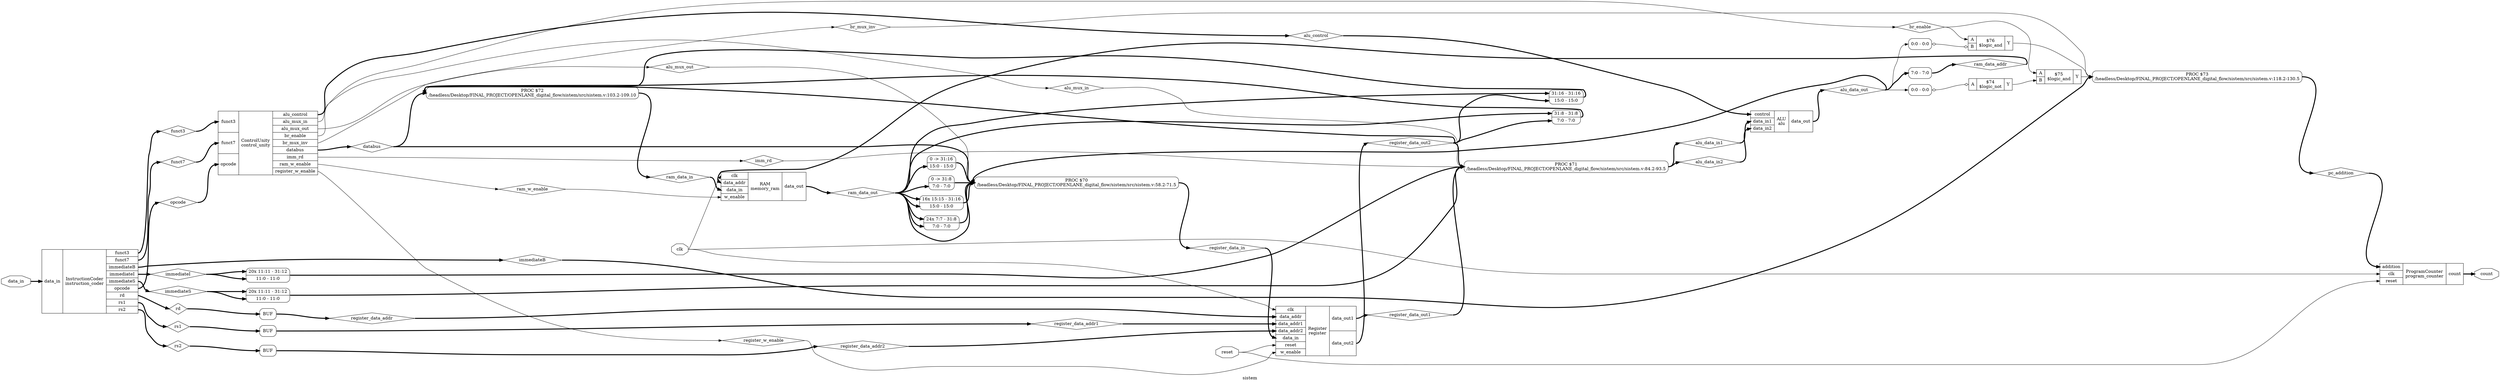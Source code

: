 digraph "sistem" {
label="sistem";
rankdir="LR";
remincross=true;
n17 [ shape=diamond, label="databus", color="black", fontcolor="black" ];
n18 [ shape=diamond, label="br_enable", color="black", fontcolor="black" ];
n19 [ shape=diamond, label="br_mux_inv", color="black", fontcolor="black" ];
n20 [ shape=diamond, label="ram_w_enable", color="black", fontcolor="black" ];
n21 [ shape=diamond, label="alu_mux_out", color="black", fontcolor="black" ];
n22 [ shape=diamond, label="alu_mux_in", color="black", fontcolor="black" ];
n23 [ shape=diamond, label="alu_control", color="black", fontcolor="black" ];
n24 [ shape=diamond, label="imm_rd", color="black", fontcolor="black" ];
n25 [ shape=diamond, label="register_w_enable", color="black", fontcolor="black" ];
n26 [ shape=diamond, label="immediateB", color="black", fontcolor="black" ];
n27 [ shape=diamond, label="immediateS", color="black", fontcolor="black" ];
n28 [ shape=diamond, label="immediateI", color="black", fontcolor="black" ];
n29 [ shape=diamond, label="rs2", color="black", fontcolor="black" ];
n30 [ shape=diamond, label="rs1", color="black", fontcolor="black" ];
n31 [ shape=diamond, label="rd", color="black", fontcolor="black" ];
n32 [ shape=diamond, label="opcode", color="black", fontcolor="black" ];
n33 [ shape=diamond, label="funct3", color="black", fontcolor="black" ];
n34 [ shape=diamond, label="funct7", color="black", fontcolor="black" ];
n35 [ shape=diamond, label="pc_addition", color="black", fontcolor="black" ];
n36 [ shape=diamond, label="ram_data_addr", color="black", fontcolor="black" ];
n37 [ shape=diamond, label="ram_data_out", color="black", fontcolor="black" ];
n38 [ shape=diamond, label="ram_data_in", color="black", fontcolor="black" ];
n39 [ shape=diamond, label="alu_data_out", color="black", fontcolor="black" ];
n40 [ shape=diamond, label="alu_data_in2", color="black", fontcolor="black" ];
n41 [ shape=diamond, label="alu_data_in1", color="black", fontcolor="black" ];
n42 [ shape=diamond, label="register_data_out2", color="black", fontcolor="black" ];
n43 [ shape=diamond, label="register_data_out1", color="black", fontcolor="black" ];
n44 [ shape=diamond, label="register_data_addr2", color="black", fontcolor="black" ];
n45 [ shape=diamond, label="register_data_addr1", color="black", fontcolor="black" ];
n46 [ shape=diamond, label="register_data_addr", color="black", fontcolor="black" ];
n47 [ shape=diamond, label="register_data_in", color="black", fontcolor="black" ];
n48 [ shape=octagon, label="count", color="black", fontcolor="black" ];
n49 [ shape=octagon, label="data_in", color="black", fontcolor="black" ];
n50 [ shape=octagon, label="reset", color="black", fontcolor="black" ];
n51 [ shape=octagon, label="clk", color="black", fontcolor="black" ];
c52 [ shape=record, label="{{<p33> funct3|<p34> funct7|<p32> opcode}|ControlUnity\ncontrol_unity|{<p23> alu_control|<p22> alu_mux_in|<p21> alu_mux_out|<p18> br_enable|<p19> br_mux_inv|<p17> databus|<p24> imm_rd|<p20> ram_w_enable|<p25> register_w_enable}}" ];
c53 [ shape=record, label="{{<p49> data_in}|InstructionCoder\ninstruction_coder|{<p33> funct3|<p34> funct7|<p26> immediateB|<p28> immediateI|<p27> immediateS|<p32> opcode|<p31> rd|<p30> rs1|<p29> rs2}}" ];
c55 [ shape=record, label="{{<p54> addition|<p51> clk|<p50> reset}|ProgramCounter\nprogram_counter|{<p48> count}}" ];
c59 [ shape=record, label="{{<p56> A|<p57> B}|$76\n$logic_and|{<p58> Y}}" ];
x0 [ shape=record, style=rounded, label="<s0> 0:0 - 0:0 " ];
x0:e -> c59:p57:w [arrowhead=odiamond, arrowtail=odiamond, dir=both, color="black", label=""];
c60 [ shape=record, label="{{<p56> A|<p57> B}|$75\n$logic_and|{<p58> Y}}" ];
c61 [ shape=record, label="{{<p56> A}|$74\n$logic_not|{<p58> Y}}" ];
x1 [ shape=record, style=rounded, label="<s0> 0:0 - 0:0 " ];
x1:e -> c61:p56:w [arrowhead=odiamond, arrowtail=odiamond, dir=both, color="black", label=""];
c65 [ shape=record, label="{{<p51> clk|<p62> data_addr|<p49> data_in|<p63> w_enable}|RAM\nmemory_ram|{<p64> data_out}}" ];
c69 [ shape=record, label="{{<p66> control|<p67> data_in1|<p68> data_in2}|ALU\nalu|{<p64> data_out}}" ];
c74 [ shape=record, label="{{<p51> clk|<p62> data_addr|<p70> data_addr1|<p71> data_addr2|<p49> data_in|<p50> reset|<p63> w_enable}|Register\nregister|{<p72> data_out1|<p73> data_out2}}" ];
p2 [shape=box, style=rounded, label="PROC $73\n/headless/Desktop/FINAL_PROJECT/OPENLANE_digital_flow/sistem/src/sistem.v:118.2-130.5"];
x4 [ shape=record, style=rounded, label="<s1> 31:16 - 31:16 |<s0> 15:0 - 15:0 " ];
x5 [ shape=record, style=rounded, label="<s1> 31:8 - 31:8 |<s0> 7:0 - 7:0 " ];
p3 [shape=box, style=rounded, label="PROC $72\n/headless/Desktop/FINAL_PROJECT/OPENLANE_digital_flow/sistem/src/sistem.v:103.2-109.10"];
x7 [ shape=record, style=rounded, label="<s20> 20x 11:11 - 31:12 |<s0> 11:0 - 11:0 " ];
x8 [ shape=record, style=rounded, label="<s20> 20x 11:11 - 31:12 |<s0> 11:0 - 11:0 " ];
p6 [shape=box, style=rounded, label="PROC $71\n/headless/Desktop/FINAL_PROJECT/OPENLANE_digital_flow/sistem/src/sistem.v:84.2-93.5"];
x10 [ shape=record, style=rounded, label="0 -&gt; 31:16 |<s0> 15:0 - 15:0 " ];
x11 [ shape=record, style=rounded, label="0 -&gt; 31:8 |<s0> 7:0 - 7:0 " ];
x12 [ shape=record, style=rounded, label="<s16> 16x 15:15 - 31:16 |<s0> 15:0 - 15:0 " ];
x13 [ shape=record, style=rounded, label="<s24> 24x 7:7 - 31:8 |<s0> 7:0 - 7:0 " ];
p9 [shape=box, style=rounded, label="PROC $70\n/headless/Desktop/FINAL_PROJECT/OPENLANE_digital_flow/sistem/src/sistem.v:58.2-71.5"];
x14 [shape=box, style=rounded, label="BUF"];
x15 [shape=box, style=rounded, label="BUF"];
x16 [shape=box, style=rounded, label="BUF"];
x17 [ shape=record, style=rounded, label="<s0> 7:0 - 7:0 " ];
c52:p17:e -> n17:w [color="black", style="setlinewidth(3)", label=""];
n17:e -> p3:w [color="black", style="setlinewidth(3)", label=""];
n17:e -> p9:w [color="black", style="setlinewidth(3)", label=""];
c52:p18:e -> n18:w [color="black", label=""];
n18:e -> c59:p56:w [color="black", label=""];
n18:e -> c60:p56:w [color="black", label=""];
c52:p19:e -> n19:w [color="black", label=""];
n19:e -> p2:w [color="black", label=""];
c59:p58:e -> p2:w [color="black", label=""];
c52:p20:e -> n20:w [color="black", label=""];
n20:e -> c65:p63:w [color="black", label=""];
c52:p21:e -> n21:w [color="black", label=""];
n21:e -> p9:w [color="black", label=""];
c52:p22:e -> n22:w [color="black", label=""];
n22:e -> p6:w [color="black", label=""];
c52:p23:e -> n23:w [color="black", style="setlinewidth(3)", label=""];
n23:e -> c69:p66:w [color="black", style="setlinewidth(3)", label=""];
c52:p24:e -> n24:w [color="black", label=""];
n24:e -> p6:w [color="black", label=""];
c52:p25:e -> n25:w [color="black", label=""];
n25:e -> c74:p63:w [color="black", label=""];
c53:p26:e -> n26:w [color="black", style="setlinewidth(3)", label=""];
n26:e -> p2:w [color="black", style="setlinewidth(3)", label=""];
c53:p27:e -> n27:w [color="black", style="setlinewidth(3)", label=""];
n27:e -> x7:s0:w [color="black", style="setlinewidth(3)", label=""];
n27:e -> x7:s20:w [color="black", style="setlinewidth(3)", label=""];
c53:p28:e -> n28:w [color="black", style="setlinewidth(3)", label=""];
n28:e -> x8:s0:w [color="black", style="setlinewidth(3)", label=""];
n28:e -> x8:s20:w [color="black", style="setlinewidth(3)", label=""];
c53:p29:e -> n29:w [color="black", style="setlinewidth(3)", label=""];
n29:e -> x16:w:w [color="black", style="setlinewidth(3)", label=""];
c53:p30:e -> n30:w [color="black", style="setlinewidth(3)", label=""];
n30:e -> x15:w:w [color="black", style="setlinewidth(3)", label=""];
c53:p31:e -> n31:w [color="black", style="setlinewidth(3)", label=""];
n31:e -> x14:w:w [color="black", style="setlinewidth(3)", label=""];
c53:p32:e -> n32:w [color="black", style="setlinewidth(3)", label=""];
n32:e -> c52:p32:w [color="black", style="setlinewidth(3)", label=""];
c53:p33:e -> n33:w [color="black", style="setlinewidth(3)", label=""];
n33:e -> c52:p33:w [color="black", style="setlinewidth(3)", label=""];
c53:p34:e -> n34:w [color="black", style="setlinewidth(3)", label=""];
n34:e -> c52:p34:w [color="black", style="setlinewidth(3)", label=""];
p2:e -> n35:w [color="black", style="setlinewidth(3)", label=""];
n35:e -> c55:p54:w [color="black", style="setlinewidth(3)", label=""];
x17:e -> n36:w [color="black", style="setlinewidth(3)", label=""];
n36:e -> c65:p62:w [color="black", style="setlinewidth(3)", label=""];
c65:p64:e -> n37:w [color="black", style="setlinewidth(3)", label=""];
n37:e -> p9:w [color="black", style="setlinewidth(3)", label=""];
n37:e -> x10:s0:w [color="black", style="setlinewidth(3)", label=""];
n37:e -> x11:s0:w [color="black", style="setlinewidth(3)", label=""];
n37:e -> x12:s0:w [color="black", style="setlinewidth(3)", label=""];
n37:e -> x12:s16:w [color="black", style="setlinewidth(3)", label=""];
n37:e -> x13:s0:w [color="black", style="setlinewidth(3)", label=""];
n37:e -> x13:s24:w [color="black", style="setlinewidth(3)", label=""];
n37:e -> x4:s1:w [color="black", style="setlinewidth(3)", label=""];
n37:e -> x5:s1:w [color="black", style="setlinewidth(3)", label=""];
p3:e -> n38:w [color="black", style="setlinewidth(3)", label=""];
n38:e -> c65:p49:w [color="black", style="setlinewidth(3)", label=""];
c69:p64:e -> n39:w [color="black", style="setlinewidth(3)", label=""];
n39:e -> p9:w [color="black", style="setlinewidth(3)", label=""];
n39:e -> x0:s0:w [color="black", label=""];
n39:e -> x17:s0:w [color="black", style="setlinewidth(3)", label=""];
n39:e -> x1:s0:w [color="black", label=""];
c60:p58:e -> p2:w [color="black", label=""];
p6:e -> n40:w [color="black", style="setlinewidth(3)", label=""];
n40:e -> c69:p68:w [color="black", style="setlinewidth(3)", label=""];
p6:e -> n41:w [color="black", style="setlinewidth(3)", label=""];
n41:e -> c69:p67:w [color="black", style="setlinewidth(3)", label=""];
c74:p73:e -> n42:w [color="black", style="setlinewidth(3)", label=""];
n42:e -> p3:w [color="black", style="setlinewidth(3)", label=""];
n42:e -> p6:w [color="black", style="setlinewidth(3)", label=""];
n42:e -> x4:s0:w [color="black", style="setlinewidth(3)", label=""];
n42:e -> x5:s0:w [color="black", style="setlinewidth(3)", label=""];
c74:p72:e -> n43:w [color="black", style="setlinewidth(3)", label=""];
n43:e -> p6:w [color="black", style="setlinewidth(3)", label=""];
x16:e:e -> n44:w [color="black", style="setlinewidth(3)", label=""];
n44:e -> c74:p71:w [color="black", style="setlinewidth(3)", label=""];
x15:e:e -> n45:w [color="black", style="setlinewidth(3)", label=""];
n45:e -> c74:p70:w [color="black", style="setlinewidth(3)", label=""];
x14:e:e -> n46:w [color="black", style="setlinewidth(3)", label=""];
n46:e -> c74:p62:w [color="black", style="setlinewidth(3)", label=""];
p9:e -> n47:w [color="black", style="setlinewidth(3)", label=""];
n47:e -> c74:p49:w [color="black", style="setlinewidth(3)", label=""];
c55:p48:e -> n48:w [color="black", style="setlinewidth(3)", label=""];
n49:e -> c53:p49:w [color="black", style="setlinewidth(3)", label=""];
c61:p58:e -> c60:p57:w [color="black", label=""];
n50:e -> c55:p50:w [color="black", label=""];
n50:e -> c74:p50:w [color="black", label=""];
n51:e -> c55:p51:w [color="black", label=""];
n51:e -> c65:p51:w [color="black", label=""];
n51:e -> c74:p51:w [color="black", label=""];
x10:e -> p9:w [color="black", style="setlinewidth(3)", label=""];
x11:e -> p9:w [color="black", style="setlinewidth(3)", label=""];
x12:e -> p9:w [color="black", style="setlinewidth(3)", label=""];
x13:e -> p9:w [color="black", style="setlinewidth(3)", label=""];
x4:e -> p3:w [color="black", style="setlinewidth(3)", label=""];
x5:e -> p3:w [color="black", style="setlinewidth(3)", label=""];
x7:e -> p6:w [color="black", style="setlinewidth(3)", label=""];
x8:e -> p6:w [color="black", style="setlinewidth(3)", label=""];
}
